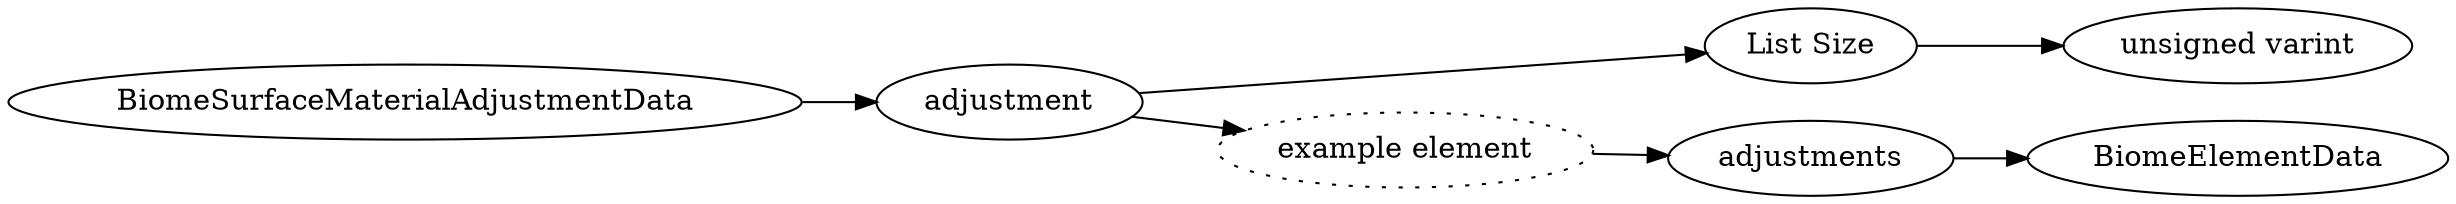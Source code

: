 digraph "BiomeSurfaceMaterialAdjustmentData" {
rankdir = LR
172
172 -> 173
173 -> 174
174 -> 175
173 -> 176
176 -> 177
177 -> 208

172 [label="BiomeSurfaceMaterialAdjustmentData",comment="name: \"BiomeSurfaceMaterialAdjustmentData\", typeName: \"\", id: 172, branchId: 0, recurseId: -1, attributes: 0, notes: \"\""];
173 [label="adjustment",comment="name: \"adjustment\", typeName: \"\", id: 173, branchId: 0, recurseId: -1, attributes: 8, notes: \"\""];
174 [label="List Size",comment="name: \"List Size\", typeName: \"\", id: 174, branchId: 0, recurseId: -1, attributes: 0, notes: \"\""];
175 [label="unsigned varint",comment="name: \"unsigned varint\", typeName: \"\", id: 175, branchId: 0, recurseId: -1, attributes: 512, notes: \"\""];
176 [label="example element",style=dotted,comment="name: \"example element\", typeName: \"\", id: 176, branchId: 0, recurseId: -1, attributes: 16, notes: \"\""];
177 [label="adjustments",comment="name: \"adjustments\", typeName: \"BiomeElementData\", id: 177, branchId: 0, recurseId: -1, attributes: 256, notes: \"\""];
208 [label="BiomeElementData",comment="name: \"BiomeElementData\", typeName: \"\", id: 208, branchId: 0, recurseId: -1, attributes: 512, notes: \"\""];
{ rank = max;175;208}

}
